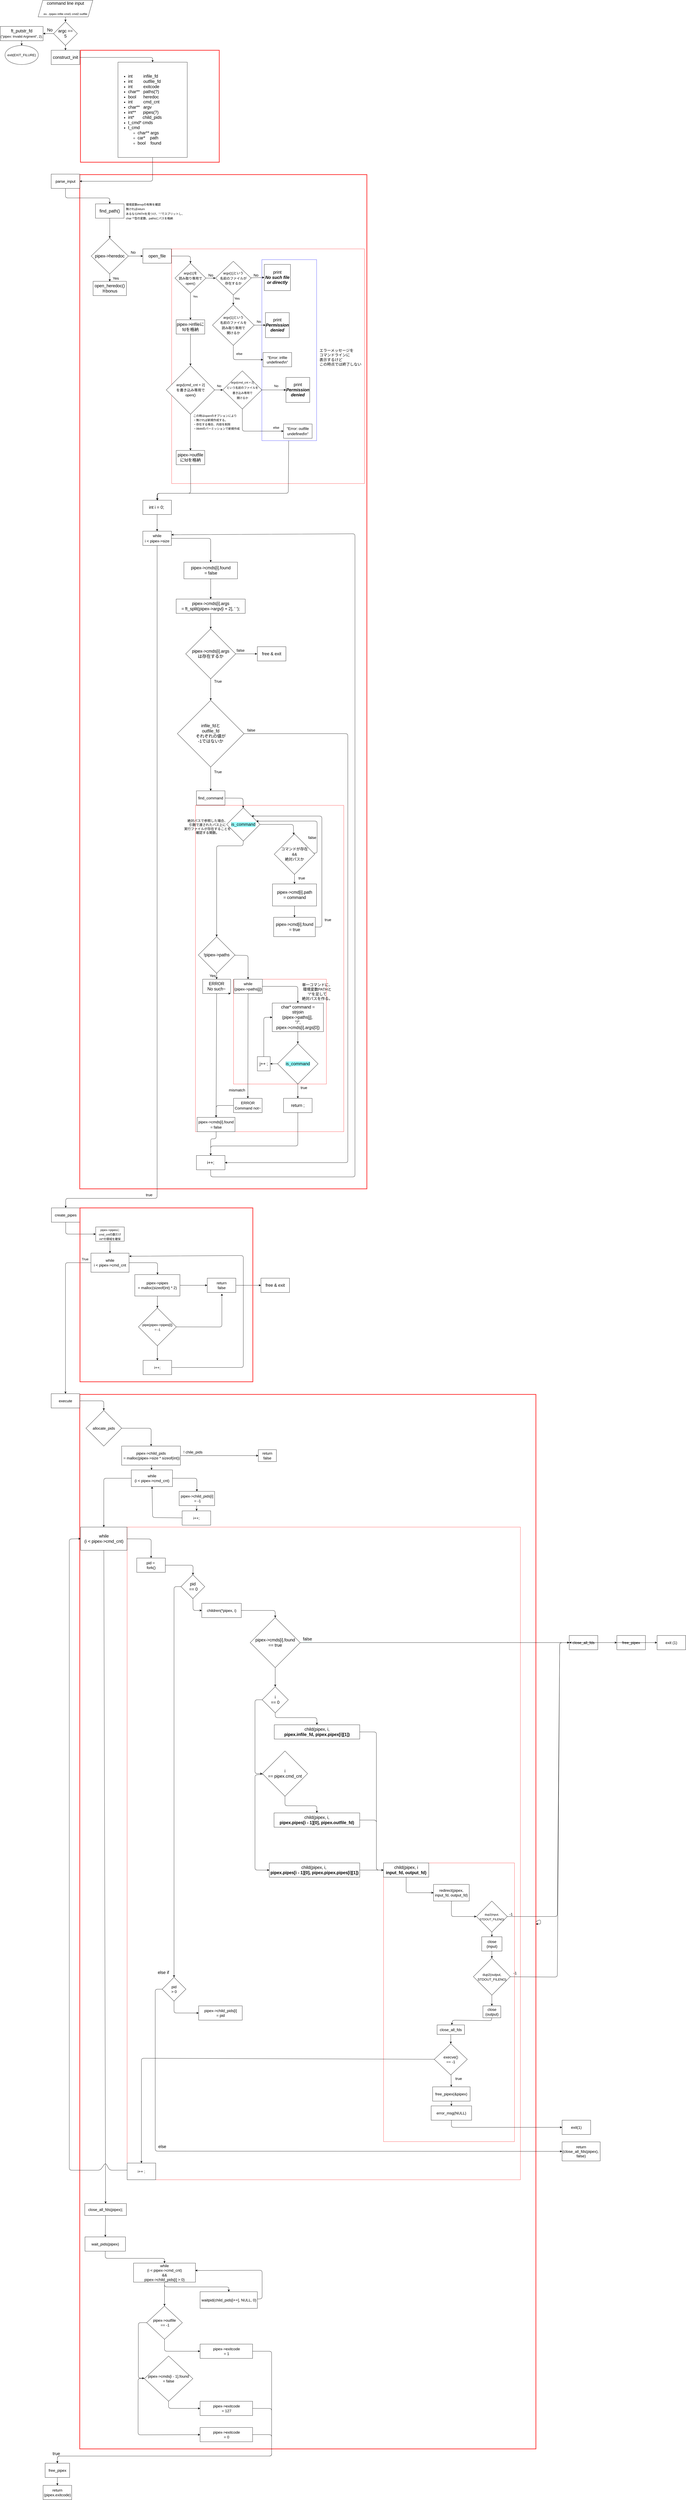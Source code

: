 <mxfile>
    <diagram id="CUUkitDm0SelZwHQDHdj" name="ページ1">
        <mxGraphModel dx="1155" dy="3106" grid="1" gridSize="10" guides="1" tooltips="1" connect="1" arrows="1" fold="1" page="1" pageScale="1" pageWidth="827" pageHeight="1169" math="0" shadow="0">
            <root>
                <mxCell id="0"/>
                <mxCell id="1" parent="0"/>
                <mxCell id="202" value="" style="rounded=0;whiteSpace=wrap;html=1;shadow=0;glass=0;labelBackgroundColor=#FFFFFF;strokeWidth=3;fontFamily=Helvetica;fontSize=16;fontColor=#000000;fillColor=none;labelBorderColor=#FF3333;strokeColor=#FF3333;" vertex="1" parent="1">
                    <mxGeometry x="474" y="3543" width="1916" height="4427" as="geometry"/>
                </mxCell>
                <mxCell id="260" value="" style="rounded=0;whiteSpace=wrap;html=1;shadow=0;glass=0;labelBackgroundColor=#FFFFFF;strokeWidth=1;fontFamily=Helvetica;fontSize=16;fontColor=#FF3333;fillColor=none;strokeColor=#FF3333;" vertex="1" parent="1">
                    <mxGeometry x="673" y="4100" width="1652" height="2740" as="geometry"/>
                </mxCell>
                <mxCell id="298" value="" style="rounded=0;whiteSpace=wrap;html=1;shadow=0;glass=0;labelBackgroundColor=#FFFFFF;strokeWidth=1;fontFamily=Helvetica;fontSize=16;fontColor=#FF3333;fillColor=none;strokeColor=#FF3333;" vertex="1" parent="1">
                    <mxGeometry x="1750" y="5510" width="550" height="1170" as="geometry"/>
                </mxCell>
                <mxCell id="191" value="" style="rounded=0;whiteSpace=wrap;html=1;shadow=0;glass=0;labelBackgroundColor=#FFFFFF;strokeWidth=1;fontFamily=Helvetica;fontSize=16;fontColor=#FF3333;fillColor=none;strokeColor=#FF3333;" vertex="1" parent="1">
                    <mxGeometry x="1120" y="1800" width="390" height="440" as="geometry"/>
                </mxCell>
                <mxCell id="123" value="" style="rounded=0;whiteSpace=wrap;html=1;shadow=0;glass=0;labelBackgroundColor=#FFFFFF;strokeWidth=3;fontFamily=Helvetica;fontSize=16;fontColor=#000000;fillColor=none;labelBorderColor=#FF3333;strokeColor=#FF3333;" vertex="1" parent="1">
                    <mxGeometry x="474" y="-1578" width="1206" height="4258" as="geometry"/>
                </mxCell>
                <mxCell id="177" value="" style="rounded=0;whiteSpace=wrap;html=1;shadow=0;glass=0;labelBackgroundColor=#FFFFFF;strokeWidth=1;fontFamily=Helvetica;fontSize=16;fontColor=#FF3333;fillColor=none;strokeColor=#FF3333;" vertex="1" parent="1">
                    <mxGeometry x="960" y="1070" width="623.01" height="1370" as="geometry"/>
                </mxCell>
                <mxCell id="116" style="edgeStyle=none;html=1;fontSize=16;entryX=1;entryY=0.25;entryDx=0;entryDy=0;" edge="1" parent="1" source="109" target="92">
                    <mxGeometry relative="1" as="geometry">
                        <mxPoint x="1379" y="-61" as="targetPoint"/>
                        <Array as="points">
                            <mxPoint x="1024" y="2630"/>
                            <mxPoint x="1630" y="2630"/>
                            <mxPoint x="1630" y="830"/>
                            <mxPoint x="1630" y="-70"/>
                        </Array>
                    </mxGeometry>
                </mxCell>
                <mxCell id="89" value="" style="rounded=0;whiteSpace=wrap;html=1;shadow=0;glass=0;labelBackgroundColor=#FFFFFF;strokeWidth=1;fontFamily=Helvetica;fontSize=16;fontColor=#000000;fillColor=none;strokeColor=#FF3333;" vertex="1" parent="1">
                    <mxGeometry x="860" y="-1266" width="810" height="985" as="geometry"/>
                </mxCell>
                <mxCell id="126" style="edgeStyle=none;html=1;fontSize=16;fontColor=#FF3333;entryX=0.5;entryY=0;entryDx=0;entryDy=0;" edge="1" parent="1" source="70" target="90">
                    <mxGeometry relative="1" as="geometry">
                        <Array as="points">
                            <mxPoint x="1350" y="-240"/>
                            <mxPoint x="1290" y="-240"/>
                            <mxPoint x="799" y="-240"/>
                        </Array>
                    </mxGeometry>
                </mxCell>
                <mxCell id="70" value="" style="rounded=0;whiteSpace=wrap;html=1;shadow=0;glass=0;labelBackgroundColor=#FFFFFF;strokeWidth=1;fontFamily=Helvetica;fontSize=16;fontColor=#000000;fillColor=none;strokeColor=#3333FF;" parent="1" vertex="1">
                    <mxGeometry x="1239" y="-1221" width="230" height="760" as="geometry"/>
                </mxCell>
                <mxCell id="25" value="" style="rounded=0;whiteSpace=wrap;html=1;fontSize=16;fillColor=none;strokeWidth=3;shadow=0;glass=0;labelBorderColor=none;labelBackgroundColor=none;fontColor=#FF3333;strokeColor=#FF3333;" parent="1" vertex="1">
                    <mxGeometry x="477" y="-2100" width="583" height="470" as="geometry"/>
                </mxCell>
                <mxCell id="5" value="" style="edgeStyle=none;html=1;fontSize=18;" parent="1" source="3" target="4" edge="1">
                    <mxGeometry relative="1" as="geometry"/>
                </mxCell>
                <mxCell id="3" value="&lt;font style=&quot;border-color: var(--border-color);&quot;&gt;command line input&lt;br style=&quot;border-color: var(--border-color);&quot;&gt;&lt;/font&gt;&lt;br style=&quot;border-color: var(--border-color); font-size: 12px;&quot;&gt;&lt;span style=&quot;font-size: 12px;&quot;&gt;ex. ./pipex infile cmd1 cmd2 outfile&lt;/span&gt;" style="shape=parallelogram;perimeter=parallelogramPerimeter;whiteSpace=wrap;html=1;fixedSize=1;fontSize=18;" parent="1" vertex="1">
                    <mxGeometry x="299" y="-2310" width="230" height="70" as="geometry"/>
                </mxCell>
                <mxCell id="7" value="" style="edgeStyle=none;html=1;fontSize=18;" parent="1" source="4" target="6" edge="1">
                    <mxGeometry relative="1" as="geometry"/>
                </mxCell>
                <mxCell id="13" value="" style="edgeStyle=none;html=1;fontSize=14;" parent="1" source="4" target="12" edge="1">
                    <mxGeometry relative="1" as="geometry"/>
                </mxCell>
                <mxCell id="4" value="argc ==&lt;br&gt;5" style="rhombus;whiteSpace=wrap;html=1;fontSize=18;" parent="1" vertex="1">
                    <mxGeometry x="364" y="-2220" width="100" height="100" as="geometry"/>
                </mxCell>
                <mxCell id="10" value="" style="edgeStyle=none;html=1;fontSize=14;" parent="1" source="6" target="9" edge="1">
                    <mxGeometry relative="1" as="geometry"/>
                </mxCell>
                <mxCell id="6" value="ft_putstr_fd&lt;br&gt;&lt;font style=&quot;font-size: 14px;&quot;&gt;(&quot;pipex: Invalid Argment&quot;, 2);&lt;/font&gt;" style="whiteSpace=wrap;html=1;fontSize=18;" parent="1" vertex="1">
                    <mxGeometry x="140" y="-2200" width="180" height="60" as="geometry"/>
                </mxCell>
                <mxCell id="8" value="No" style="text;html=1;align=center;verticalAlign=middle;resizable=0;points=[];autosize=1;strokeColor=none;fillColor=none;fontSize=18;" parent="1" vertex="1">
                    <mxGeometry x="323" y="-2205" width="50" height="40" as="geometry"/>
                </mxCell>
                <mxCell id="9" value="exit(EXIT_FILURE)" style="ellipse;whiteSpace=wrap;html=1;fontSize=14;" parent="1" vertex="1">
                    <mxGeometry x="160" y="-2120" width="140" height="80" as="geometry"/>
                </mxCell>
                <mxCell id="21" style="edgeStyle=none;html=1;exitX=1;exitY=0.5;exitDx=0;exitDy=0;fontSize=12;entryX=0.5;entryY=0;entryDx=0;entryDy=0;" parent="1" source="12" target="16" edge="1">
                    <mxGeometry relative="1" as="geometry">
                        <mxPoint x="610" y="-2060" as="targetPoint"/>
                        <Array as="points">
                            <mxPoint x="780" y="-2070"/>
                        </Array>
                    </mxGeometry>
                </mxCell>
                <mxCell id="12" value="construct_init" style="whiteSpace=wrap;html=1;fontSize=18;" parent="1" vertex="1">
                    <mxGeometry x="354" y="-2100" width="120" height="60" as="geometry"/>
                </mxCell>
                <mxCell id="24" value="" style="edgeStyle=none;html=1;fontSize=18;" parent="1" source="16" target="23" edge="1">
                    <mxGeometry relative="1" as="geometry">
                        <Array as="points">
                            <mxPoint x="780" y="-1550"/>
                        </Array>
                    </mxGeometry>
                </mxCell>
                <mxCell id="16" value="&lt;div style=&quot;&quot;&gt;&lt;ul&gt;&lt;li&gt;&lt;span style=&quot;background-color: initial;&quot;&gt;int&amp;nbsp; &amp;nbsp; &amp;nbsp; &amp;nbsp; &amp;nbsp;infile_fd&lt;/span&gt;&lt;br&gt;&lt;/li&gt;&lt;li&gt;int&amp;nbsp; &amp;nbsp; &amp;nbsp; &amp;nbsp; &amp;nbsp;outfile_fd&lt;/li&gt;&lt;li style=&quot;&quot;&gt;int&amp;nbsp; &amp;nbsp; &amp;nbsp; &amp;nbsp; &amp;nbsp;exitcode&lt;/li&gt;&lt;li style=&quot;&quot;&gt;char**&amp;nbsp; &amp;nbsp;paths(?)&lt;/li&gt;&lt;li style=&quot;&quot;&gt;bool&amp;nbsp; &amp;nbsp; &amp;nbsp; heredoc&lt;/li&gt;&lt;li style=&quot;&quot;&gt;int&amp;nbsp; &amp;nbsp; &amp;nbsp; &amp;nbsp; &amp;nbsp;cmd_cnt&amp;nbsp;&lt;/li&gt;&lt;li style=&quot;&quot;&gt;char**&amp;nbsp; &amp;nbsp;argv&lt;/li&gt;&lt;li style=&quot;&quot;&gt;int**&amp;nbsp; &amp;nbsp; &amp;nbsp; pipes(?)&lt;/li&gt;&lt;li style=&quot;&quot;&gt;int*&amp;nbsp; &amp;nbsp; &amp;nbsp; &amp;nbsp;child_pids&lt;/li&gt;&lt;li style=&quot;&quot;&gt;t_cmd* cmds&lt;/li&gt;&lt;li style=&quot;&quot;&gt;t_cmd&lt;/li&gt;&lt;ul&gt;&lt;li style=&quot;&quot;&gt;char** args&lt;/li&gt;&lt;li style=&quot;&quot;&gt;car*&amp;nbsp; &amp;nbsp; path&lt;/li&gt;&lt;li style=&quot;&quot;&gt;bool&amp;nbsp; &amp;nbsp; found&lt;/li&gt;&lt;/ul&gt;&lt;/ul&gt;&lt;/div&gt;" style="whiteSpace=wrap;html=1;fontSize=18;align=left;" parent="1" vertex="1">
                    <mxGeometry x="634.5" y="-2050" width="291" height="400" as="geometry"/>
                </mxCell>
                <mxCell id="31" value="" style="edgeStyle=none;html=1;fontSize=16;" parent="1" source="23" target="30" edge="1">
                    <mxGeometry relative="1" as="geometry">
                        <Array as="points">
                            <mxPoint x="414" y="-1480"/>
                            <mxPoint x="600" y="-1480"/>
                        </Array>
                    </mxGeometry>
                </mxCell>
                <mxCell id="23" value="&lt;div style=&quot;&quot;&gt;&lt;span style=&quot;background-color: initial; font-size: 16px;&quot;&gt;parse_input&lt;/span&gt;&lt;/div&gt;" style="whiteSpace=wrap;html=1;fontSize=18;align=center;" parent="1" vertex="1">
                    <mxGeometry x="354" y="-1580" width="120" height="60" as="geometry"/>
                </mxCell>
                <mxCell id="35" value="" style="edgeStyle=none;html=1;fontSize=16;" parent="1" source="30" target="34" edge="1">
                    <mxGeometry relative="1" as="geometry"/>
                </mxCell>
                <mxCell id="30" value="find_path()" style="whiteSpace=wrap;html=1;fontSize=18;" parent="1" vertex="1">
                    <mxGeometry x="540" y="-1455" width="120" height="60" as="geometry"/>
                </mxCell>
                <mxCell id="37" value="" style="edgeStyle=none;html=1;fontSize=16;" parent="1" source="34" target="36" edge="1">
                    <mxGeometry relative="1" as="geometry"/>
                </mxCell>
                <mxCell id="39" value="" style="edgeStyle=none;html=1;fontSize=16;" parent="1" source="34" target="38" edge="1">
                    <mxGeometry relative="1" as="geometry"/>
                </mxCell>
                <mxCell id="34" value="pipex-&amp;gt;heredoc" style="rhombus;whiteSpace=wrap;html=1;fontSize=18;" parent="1" vertex="1">
                    <mxGeometry x="522" y="-1311" width="156" height="150" as="geometry"/>
                </mxCell>
                <mxCell id="36" value="open_heredoc()&lt;br&gt;※bonus" style="whiteSpace=wrap;html=1;fontSize=18;" parent="1" vertex="1">
                    <mxGeometry x="530" y="-1130" width="140" height="60" as="geometry"/>
                </mxCell>
                <mxCell id="48" value="" style="edgeStyle=none;html=1;fontSize=16;" parent="1" source="38" target="47" edge="1">
                    <mxGeometry relative="1" as="geometry">
                        <Array as="points">
                            <mxPoint x="939" y="-1236"/>
                        </Array>
                    </mxGeometry>
                </mxCell>
                <mxCell id="38" value="open_file" style="whiteSpace=wrap;html=1;fontSize=18;" parent="1" vertex="1">
                    <mxGeometry x="739" y="-1266" width="120" height="60" as="geometry"/>
                </mxCell>
                <mxCell id="40" value="No" style="text;html=1;align=center;verticalAlign=middle;resizable=0;points=[];autosize=1;strokeColor=none;fillColor=none;fontSize=16;rotation=0;" parent="1" vertex="1">
                    <mxGeometry x="678" y="-1267" width="40" height="30" as="geometry"/>
                </mxCell>
                <mxCell id="41" value="Yes" style="text;html=1;align=center;verticalAlign=middle;resizable=0;points=[];autosize=1;strokeColor=none;fillColor=none;fontSize=16;" parent="1" vertex="1">
                    <mxGeometry x="600" y="-1158.5" width="50" height="30" as="geometry"/>
                </mxCell>
                <mxCell id="43" value="&lt;font style=&quot;font-size: 12px;&quot;&gt;環境変数envpの有無を確認&lt;br&gt;無ければreturn&lt;br&gt;あるならPATHを見つけ、&quot;:&quot;でスプリットし、&lt;br&gt;char **型の変数、pathsにパスを格納&lt;/font&gt;" style="text;html=1;align=left;verticalAlign=middle;resizable=0;points=[];autosize=1;strokeColor=none;fillColor=none;fontSize=16;" parent="1" vertex="1">
                    <mxGeometry x="666" y="-1470" width="270" height="90" as="geometry"/>
                </mxCell>
                <mxCell id="50" value="" style="edgeStyle=none;html=1;fontSize=16;" parent="1" source="47" target="49" edge="1">
                    <mxGeometry relative="1" as="geometry"/>
                </mxCell>
                <mxCell id="73" value="" style="edgeStyle=none;html=1;" edge="1" parent="1" source="47" target="72">
                    <mxGeometry relative="1" as="geometry"/>
                </mxCell>
                <mxCell id="47" value="&lt;font style=&quot;font-size: 14px;&quot;&gt;argv[1]を&lt;br&gt;読み取り専用で&lt;br&gt;open()&lt;/font&gt;" style="rhombus;whiteSpace=wrap;html=1;fontSize=18;" parent="1" vertex="1">
                    <mxGeometry x="874" y="-1206" width="130" height="125" as="geometry"/>
                </mxCell>
                <mxCell id="53" value="" style="edgeStyle=none;html=1;fontSize=14;entryX=0;entryY=0.5;entryDx=0;entryDy=0;" parent="1" source="49" target="60" edge="1">
                    <mxGeometry relative="1" as="geometry">
                        <mxPoint x="1239" y="-1143" as="targetPoint"/>
                    </mxGeometry>
                </mxCell>
                <mxCell id="57" value="" style="edgeStyle=none;html=1;fontSize=14;" parent="1" source="49" target="56" edge="1">
                    <mxGeometry relative="1" as="geometry"/>
                </mxCell>
                <mxCell id="49" value="&lt;font style=&quot;font-size: 14px;&quot;&gt;argv[1]という&lt;br&gt;名前のファイルが&lt;br&gt;存在するか&lt;/font&gt;" style="rhombus;whiteSpace=wrap;html=1;fontSize=18;" parent="1" vertex="1">
                    <mxGeometry x="1044" y="-1214.12" width="150" height="141.25" as="geometry"/>
                </mxCell>
                <mxCell id="51" value="No" style="text;html=1;align=center;verticalAlign=middle;resizable=0;points=[];autosize=1;strokeColor=none;fillColor=none;fontSize=16;" parent="1" vertex="1">
                    <mxGeometry x="1004" y="-1171" width="40" height="30" as="geometry"/>
                </mxCell>
                <mxCell id="65" value="" style="edgeStyle=none;html=1;fontSize=14;fontColor=none;" parent="1" source="56" target="64" edge="1">
                    <mxGeometry relative="1" as="geometry"/>
                </mxCell>
                <mxCell id="68" value="" style="edgeStyle=none;html=1;fontSize=14;fontColor=none;" parent="1" source="56" target="67" edge="1">
                    <mxGeometry relative="1" as="geometry">
                        <Array as="points">
                            <mxPoint x="1119" y="-801"/>
                        </Array>
                    </mxGeometry>
                </mxCell>
                <mxCell id="56" value="&lt;font style=&quot;font-size: 14px;&quot;&gt;argv[1]という&lt;br&gt;名前のファイルを&lt;br&gt;読み取り専用で&lt;br&gt;開けるか&lt;/font&gt;" style="rhombus;whiteSpace=wrap;html=1;fontSize=18;" parent="1" vertex="1">
                    <mxGeometry x="1031.5" y="-1031" width="175" height="170" as="geometry"/>
                </mxCell>
                <mxCell id="58" value="Yes" style="text;html=1;align=center;verticalAlign=middle;resizable=0;points=[];autosize=1;strokeColor=none;fillColor=none;fontSize=14;" parent="1" vertex="1">
                    <mxGeometry x="1109" y="-1072.87" width="50" height="30" as="geometry"/>
                </mxCell>
                <mxCell id="59" value="No" style="text;html=1;align=center;verticalAlign=middle;resizable=0;points=[];autosize=1;strokeColor=none;fillColor=none;fontSize=16;" parent="1" vertex="1">
                    <mxGeometry x="1194" y="-1171" width="40" height="30" as="geometry"/>
                </mxCell>
                <mxCell id="60" value="&lt;font style=&quot;font-size: 18px;&quot;&gt;print&lt;br&gt;&lt;i&gt;&lt;b&gt;No such file&lt;br style=&quot;border-color: var(--border-color);&quot;&gt;or directly&lt;/b&gt;&lt;/i&gt;&lt;/font&gt;" style="whiteSpace=wrap;html=1;aspect=fixed;rounded=0;shadow=0;glass=0;labelBackgroundColor=none;strokeWidth=1;fontSize=14;fontColor=none;fillColor=none;" parent="1" vertex="1">
                    <mxGeometry x="1249" y="-1201" width="110" height="110" as="geometry"/>
                </mxCell>
                <mxCell id="64" value="print&lt;br&gt;&lt;i&gt;&lt;b&gt;Permission&lt;br&gt;denied&lt;/b&gt;&lt;/i&gt;" style="whiteSpace=wrap;html=1;fontSize=18;" parent="1" vertex="1">
                    <mxGeometry x="1254" y="-998.5" width="100" height="105" as="geometry"/>
                </mxCell>
                <mxCell id="66" value="No" style="text;html=1;align=center;verticalAlign=middle;resizable=0;points=[];autosize=1;strokeColor=none;fillColor=none;fontSize=14;fontColor=none;" parent="1" vertex="1">
                    <mxGeometry x="1206" y="-976" width="40" height="30" as="geometry"/>
                </mxCell>
                <mxCell id="67" value="&lt;div style=&quot;line-height: 18px;&quot;&gt;&lt;span style=&quot;background-color: rgb(255, 255, 255);&quot;&gt;&lt;font style=&quot;font-size: 16px;&quot;&gt;&quot;Error: infile undefined\n&quot;&lt;/font&gt;&lt;/span&gt;&lt;/div&gt;" style="whiteSpace=wrap;html=1;fontSize=18;" parent="1" vertex="1">
                    <mxGeometry x="1244" y="-831" width="120" height="60" as="geometry"/>
                </mxCell>
                <mxCell id="69" value="else" style="text;html=1;align=center;verticalAlign=middle;resizable=0;points=[];autosize=1;strokeColor=none;fillColor=none;fontSize=14;fontColor=#000000;" parent="1" vertex="1">
                    <mxGeometry x="1119" y="-841" width="50" height="30" as="geometry"/>
                </mxCell>
                <mxCell id="71" value="エラーメッセージを&lt;br&gt;コマンドラインに&lt;br&gt;表示するけど&lt;br&gt;この時点では終了しない" style="text;html=1;align=left;verticalAlign=middle;resizable=0;points=[];autosize=1;strokeColor=none;fillColor=none;fontSize=16;fontFamily=Helvetica;fontColor=#000000;" parent="1" vertex="1">
                    <mxGeometry x="1479" y="-856" width="200" height="90" as="geometry"/>
                </mxCell>
                <mxCell id="76" value="" style="edgeStyle=none;html=1;" edge="1" parent="1" source="72" target="75">
                    <mxGeometry relative="1" as="geometry"/>
                </mxCell>
                <mxCell id="72" value="pipex-&amp;gt;infileに&lt;br&gt;fdを格納" style="whiteSpace=wrap;html=1;fontSize=18;" vertex="1" parent="1">
                    <mxGeometry x="879" y="-968.5" width="120" height="60" as="geometry"/>
                </mxCell>
                <mxCell id="74" value="Yes" style="text;html=1;align=center;verticalAlign=middle;resizable=0;points=[];autosize=1;strokeColor=none;fillColor=none;" vertex="1" parent="1">
                    <mxGeometry x="939" y="-1081" width="40" height="30" as="geometry"/>
                </mxCell>
                <mxCell id="78" value="" style="edgeStyle=none;html=1;fontSize=15;" edge="1" parent="1" source="75" target="77">
                    <mxGeometry relative="1" as="geometry"/>
                </mxCell>
                <mxCell id="88" value="" style="edgeStyle=none;html=1;fontSize=12;" edge="1" parent="1" source="75" target="87">
                    <mxGeometry relative="1" as="geometry"/>
                </mxCell>
                <mxCell id="75" value="&lt;font style=&quot;font-size: 15px;&quot;&gt;argv[cmd_cnt + 2]&lt;br&gt;を書き込み専用で&lt;br&gt;open()&lt;/font&gt;" style="rhombus;whiteSpace=wrap;html=1;fontSize=18;" vertex="1" parent="1">
                    <mxGeometry x="837.5" y="-776" width="203" height="204" as="geometry"/>
                </mxCell>
                <mxCell id="82" style="edgeStyle=none;html=1;fontSize=14;" edge="1" parent="1" source="77" target="81">
                    <mxGeometry relative="1" as="geometry">
                        <mxPoint x="1339" y="-674" as="targetPoint"/>
                    </mxGeometry>
                </mxCell>
                <mxCell id="85" value="" style="edgeStyle=none;html=1;fontSize=14;" edge="1" parent="1" source="77" target="84">
                    <mxGeometry relative="1" as="geometry">
                        <Array as="points">
                            <mxPoint x="1157" y="-501"/>
                        </Array>
                    </mxGeometry>
                </mxCell>
                <mxCell id="77" value="&lt;font style=&quot;font-size: 12px;&quot;&gt;argv[cmd_cnt + 2]&lt;br&gt;という名前のファイルを&lt;br&gt;書き込み専用で&lt;br&gt;開けるか&lt;/font&gt;" style="rhombus;whiteSpace=wrap;html=1;fontSize=18;" vertex="1" parent="1">
                    <mxGeometry x="1074.5" y="-754" width="164.5" height="160" as="geometry"/>
                </mxCell>
                <mxCell id="79" value="&lt;font style=&quot;font-size: 12px;&quot;&gt;この時はopenのオプションにより&lt;br&gt;・無ければ新規作成する。&lt;br&gt;・存在する場合、内容を削除&lt;br&gt;・0644のパーミッションで新規作成&lt;/font&gt;" style="text;html=1;align=left;verticalAlign=middle;resizable=0;points=[];autosize=1;strokeColor=none;fillColor=none;fontSize=15;" vertex="1" parent="1">
                    <mxGeometry x="949" y="-585" width="220" height="90" as="geometry"/>
                </mxCell>
                <mxCell id="80" value="No" style="text;html=1;align=center;verticalAlign=middle;resizable=0;points=[];autosize=1;strokeColor=none;fillColor=none;fontSize=14;" vertex="1" parent="1">
                    <mxGeometry x="1039" y="-706" width="40" height="30" as="geometry"/>
                </mxCell>
                <mxCell id="81" value="print&lt;br&gt;&lt;i&gt;&lt;b&gt;Permission&lt;br&gt;denied&lt;/b&gt;&lt;/i&gt;" style="whiteSpace=wrap;html=1;fontSize=18;" vertex="1" parent="1">
                    <mxGeometry x="1340" y="-726.5" width="100" height="105" as="geometry"/>
                </mxCell>
                <mxCell id="83" value="No" style="text;html=1;align=center;verticalAlign=middle;resizable=0;points=[];autosize=1;strokeColor=none;fillColor=none;fontSize=14;" vertex="1" parent="1">
                    <mxGeometry x="1279" y="-706" width="40" height="30" as="geometry"/>
                </mxCell>
                <mxCell id="84" value="&lt;span style=&quot;font-size: 16px; background-color: rgb(255, 255, 255);&quot;&gt;&quot;Error: outfile undefined\n&quot;&lt;/span&gt;" style="whiteSpace=wrap;html=1;fontSize=18;" vertex="1" parent="1">
                    <mxGeometry x="1330" y="-531" width="120" height="60" as="geometry"/>
                </mxCell>
                <mxCell id="86" value="else" style="text;html=1;align=center;verticalAlign=middle;resizable=0;points=[];autosize=1;strokeColor=none;fillColor=none;fontSize=14;" vertex="1" parent="1">
                    <mxGeometry x="1274" y="-531" width="50" height="30" as="geometry"/>
                </mxCell>
                <mxCell id="127" style="edgeStyle=none;html=1;fontSize=16;fontColor=#FF3333;" edge="1" parent="1" source="87">
                    <mxGeometry relative="1" as="geometry">
                        <mxPoint x="800" y="-210" as="targetPoint"/>
                        <Array as="points">
                            <mxPoint x="940" y="-240"/>
                            <mxPoint x="800" y="-240"/>
                        </Array>
                    </mxGeometry>
                </mxCell>
                <mxCell id="87" value="pipex-&amp;gt;outfile&lt;br&gt;にfdを格納" style="whiteSpace=wrap;html=1;fontSize=18;" vertex="1" parent="1">
                    <mxGeometry x="879" y="-420" width="120" height="60" as="geometry"/>
                </mxCell>
                <mxCell id="93" value="" style="edgeStyle=none;html=1;fontSize=12;" edge="1" parent="1" source="90" target="92">
                    <mxGeometry relative="1" as="geometry"/>
                </mxCell>
                <mxCell id="90" value="int i = 0;&amp;nbsp;" style="whiteSpace=wrap;html=1;fontSize=18;" vertex="1" parent="1">
                    <mxGeometry x="739" y="-211" width="120" height="60" as="geometry"/>
                </mxCell>
                <mxCell id="95" value="" style="edgeStyle=none;html=1;fontSize=16;entryX=0.5;entryY=0;entryDx=0;entryDy=0;" edge="1" parent="1" source="92" target="94">
                    <mxGeometry relative="1" as="geometry">
                        <mxPoint x="799" y="49" as="targetPoint"/>
                        <Array as="points">
                            <mxPoint x="1024" y="-51"/>
                        </Array>
                    </mxGeometry>
                </mxCell>
                <mxCell id="122" style="edgeStyle=none;html=1;fontSize=16;entryX=0.5;entryY=0;entryDx=0;entryDy=0;" edge="1" parent="1" source="92" target="118">
                    <mxGeometry relative="1" as="geometry">
                        <mxPoint x="799" y="700" as="targetPoint"/>
                        <Array as="points">
                            <mxPoint x="799" y="2720"/>
                            <mxPoint x="415" y="2720"/>
                        </Array>
                    </mxGeometry>
                </mxCell>
                <mxCell id="92" value="&lt;font style=&quot;font-size: 16px;&quot;&gt;while&lt;br&gt;i &amp;lt; pipex-&amp;gt;size&lt;/font&gt;" style="whiteSpace=wrap;html=1;fontSize=18;" vertex="1" parent="1">
                    <mxGeometry x="739" y="-81" width="120" height="60" as="geometry"/>
                </mxCell>
                <mxCell id="97" value="" style="edgeStyle=none;html=1;fontSize=16;" edge="1" parent="1" source="94" target="96">
                    <mxGeometry relative="1" as="geometry"/>
                </mxCell>
                <mxCell id="94" value="pipex-&amp;gt;cmds[i].found&lt;br&gt;= false" style="whiteSpace=wrap;html=1;fontSize=18;" vertex="1" parent="1">
                    <mxGeometry x="911.5" y="49" width="225" height="70" as="geometry"/>
                </mxCell>
                <mxCell id="99" value="" style="edgeStyle=none;html=1;fontSize=16;" edge="1" parent="1" source="96" target="98">
                    <mxGeometry relative="1" as="geometry"/>
                </mxCell>
                <mxCell id="96" value="pipex-&amp;gt;cmds[i].args&lt;br&gt;= ft_split(pipex-&amp;gt;argv[i + 2], ' ');" style="whiteSpace=wrap;html=1;fontSize=18;" vertex="1" parent="1">
                    <mxGeometry x="879" y="204" width="290" height="60" as="geometry"/>
                </mxCell>
                <mxCell id="103" value="" style="edgeStyle=none;html=1;fontSize=16;" edge="1" parent="1" source="98">
                    <mxGeometry relative="1" as="geometry">
                        <mxPoint x="1219" y="434" as="targetPoint"/>
                    </mxGeometry>
                </mxCell>
                <mxCell id="106" value="" style="edgeStyle=none;html=1;fontSize=16;" edge="1" parent="1" source="98" target="105">
                    <mxGeometry relative="1" as="geometry"/>
                </mxCell>
                <mxCell id="98" value="pipex-&amp;gt;cmds[i].args&lt;br&gt;は存在するか" style="rhombus;whiteSpace=wrap;html=1;fontSize=18;aspect=fixed;" vertex="1" parent="1">
                    <mxGeometry x="919" y="329" width="210" height="210" as="geometry"/>
                </mxCell>
                <mxCell id="102" value="free &amp;amp; exit" style="whiteSpace=wrap;html=1;fontSize=18;" vertex="1" parent="1">
                    <mxGeometry x="1220" y="404" width="120" height="60" as="geometry"/>
                </mxCell>
                <mxCell id="104" value="false" style="text;html=1;align=center;verticalAlign=middle;resizable=0;points=[];autosize=1;strokeColor=none;fillColor=none;fontSize=16;" vertex="1" parent="1">
                    <mxGeometry x="1119" y="404" width="60" height="30" as="geometry"/>
                </mxCell>
                <mxCell id="108" value="" style="edgeStyle=none;html=1;fontSize=16;" edge="1" parent="1" source="105" target="107">
                    <mxGeometry relative="1" as="geometry"/>
                </mxCell>
                <mxCell id="111" style="edgeStyle=none;html=1;fontSize=16;entryX=1;entryY=0.5;entryDx=0;entryDy=0;" edge="1" parent="1" source="105" target="109">
                    <mxGeometry relative="1" as="geometry">
                        <mxPoint x="1254" y="1279" as="targetPoint"/>
                        <Array as="points">
                            <mxPoint x="1600" y="769"/>
                            <mxPoint x="1600" y="2570"/>
                        </Array>
                    </mxGeometry>
                </mxCell>
                <mxCell id="105" value="infile_fdと&lt;br&gt;outfile_fd&lt;br&gt;それぞれの値が&lt;br&gt;-1ではないか" style="rhombus;whiteSpace=wrap;html=1;fontSize=18;aspect=fixed;" vertex="1" parent="1">
                    <mxGeometry x="884" y="629" width="280" height="280" as="geometry"/>
                </mxCell>
                <mxCell id="152" value="" style="edgeStyle=none;html=1;fontSize=14;fontColor=#000000;" edge="1" parent="1" source="107" target="151">
                    <mxGeometry relative="1" as="geometry">
                        <Array as="points">
                            <mxPoint x="1160" y="1040"/>
                        </Array>
                    </mxGeometry>
                </mxCell>
                <mxCell id="107" value="&lt;font style=&quot;font-size: 16px;&quot;&gt;find_command&lt;/font&gt;" style="whiteSpace=wrap;html=1;fontSize=18;" vertex="1" parent="1">
                    <mxGeometry x="964" y="1009" width="120" height="60" as="geometry"/>
                </mxCell>
                <mxCell id="109" value="i++;" style="whiteSpace=wrap;html=1;fontSize=18;" vertex="1" parent="1">
                    <mxGeometry x="964" y="2540" width="120" height="60" as="geometry"/>
                </mxCell>
                <mxCell id="112" value="false" style="text;html=1;align=center;verticalAlign=middle;resizable=0;points=[];autosize=1;strokeColor=none;fillColor=none;fontSize=16;" vertex="1" parent="1">
                    <mxGeometry x="1164" y="739" width="60" height="30" as="geometry"/>
                </mxCell>
                <mxCell id="113" value="True" style="text;html=1;align=center;verticalAlign=middle;resizable=0;points=[];autosize=1;strokeColor=none;fillColor=none;fontSize=16;" vertex="1" parent="1">
                    <mxGeometry x="1024" y="534" width="60" height="30" as="geometry"/>
                </mxCell>
                <mxCell id="114" value="True" style="text;html=1;align=center;verticalAlign=middle;resizable=0;points=[];autosize=1;strokeColor=none;fillColor=none;fontSize=16;" vertex="1" parent="1">
                    <mxGeometry x="1024" y="914" width="60" height="30" as="geometry"/>
                </mxCell>
                <mxCell id="129" value="" style="edgeStyle=none;html=1;fontSize=16;fontColor=#FF3333;" edge="1" parent="1" source="118" target="128">
                    <mxGeometry relative="1" as="geometry">
                        <Array as="points">
                            <mxPoint x="415" y="2870"/>
                        </Array>
                    </mxGeometry>
                </mxCell>
                <mxCell id="118" value="create_pipes" style="rounded=0;whiteSpace=wrap;html=1;fontSize=16;" vertex="1" parent="1">
                    <mxGeometry x="355" y="2760" width="120" height="60" as="geometry"/>
                </mxCell>
                <mxCell id="131" value="" style="edgeStyle=none;html=1;fontSize=12;fontColor=#FF3333;" edge="1" parent="1" source="128" target="130">
                    <mxGeometry relative="1" as="geometry"/>
                </mxCell>
                <mxCell id="128" value="&lt;font style=&quot;font-size: 12px;&quot;&gt;pipex-&amp;gt;pipesに&lt;br&gt;cmd_cntの数だけ&lt;br&gt;int*の領域を確保&lt;/font&gt;" style="whiteSpace=wrap;html=1;fontSize=16;rounded=0;" vertex="1" parent="1">
                    <mxGeometry x="541" y="2840" width="120" height="60" as="geometry"/>
                </mxCell>
                <mxCell id="133" value="" style="edgeStyle=none;html=1;fontSize=12;fontColor=#FF3333;" edge="1" parent="1" source="130" target="132">
                    <mxGeometry relative="1" as="geometry">
                        <Array as="points">
                            <mxPoint x="801" y="2990"/>
                        </Array>
                    </mxGeometry>
                </mxCell>
                <mxCell id="146" value="" style="edgeStyle=none;html=1;fontSize=14;fontColor=#FF3333;" edge="1" parent="1" source="130" target="145">
                    <mxGeometry relative="1" as="geometry">
                        <Array as="points">
                            <mxPoint x="414" y="2990"/>
                        </Array>
                    </mxGeometry>
                </mxCell>
                <mxCell id="130" value="&lt;font style=&quot;font-size: 16px;&quot;&gt;while&lt;br&gt;i &amp;lt; pipex-&amp;gt;cmd_cnt&lt;/font&gt;" style="whiteSpace=wrap;html=1;fontSize=16;rounded=0;aspect=fixed;" vertex="1" parent="1">
                    <mxGeometry x="521" y="2950" width="160" height="80" as="geometry"/>
                </mxCell>
                <mxCell id="137" value="" style="edgeStyle=none;html=1;fontSize=16;fontColor=#FF3333;" edge="1" parent="1" source="132" target="136">
                    <mxGeometry relative="1" as="geometry"/>
                </mxCell>
                <mxCell id="139" value="" style="edgeStyle=none;html=1;fontSize=14;fontColor=#FF3333;" edge="1" parent="1" source="132" target="138">
                    <mxGeometry relative="1" as="geometry"/>
                </mxCell>
                <mxCell id="132" value="pipex-&amp;gt;pipes&lt;br&gt;= malloc(sizeof(int) * 2)" style="whiteSpace=wrap;html=1;fontSize=16;rounded=0;" vertex="1" parent="1">
                    <mxGeometry x="705.25" y="3040" width="189.5" height="90" as="geometry"/>
                </mxCell>
                <mxCell id="140" style="edgeStyle=none;html=1;fontSize=14;fontColor=#FF3333;" edge="1" parent="1" source="136">
                    <mxGeometry relative="1" as="geometry">
                        <mxPoint x="1071" y="3120" as="targetPoint"/>
                        <Array as="points">
                            <mxPoint x="1071" y="3260"/>
                        </Array>
                    </mxGeometry>
                </mxCell>
                <mxCell id="142" value="" style="edgeStyle=none;html=1;fontSize=14;fontColor=#FF3333;" edge="1" parent="1" source="136" target="141">
                    <mxGeometry relative="1" as="geometry"/>
                </mxCell>
                <mxCell id="136" value="&lt;font style=&quot;font-size: 14px;&quot;&gt;pipe(pipex-&amp;gt;pipes[i])&lt;br&gt;= -1&lt;/font&gt;" style="rhombus;whiteSpace=wrap;html=1;fontSize=16;rounded=0;aspect=fixed;" vertex="1" parent="1">
                    <mxGeometry x="720.5" y="3180" width="159" height="159" as="geometry"/>
                </mxCell>
                <mxCell id="149" style="edgeStyle=none;html=1;entryX=0;entryY=0.5;entryDx=0;entryDy=0;fontSize=14;fontColor=#000000;" edge="1" parent="1" source="138" target="148">
                    <mxGeometry relative="1" as="geometry"/>
                </mxCell>
                <mxCell id="138" value="return&lt;br&gt;false" style="whiteSpace=wrap;html=1;fontSize=16;rounded=0;" vertex="1" parent="1">
                    <mxGeometry x="1009.5" y="3055" width="120" height="60" as="geometry"/>
                </mxCell>
                <mxCell id="143" style="edgeStyle=none;html=1;entryX=1.005;entryY=0.161;entryDx=0;entryDy=0;entryPerimeter=0;fontSize=14;fontColor=#FF3333;" edge="1" parent="1" source="141" target="130">
                    <mxGeometry relative="1" as="geometry">
                        <Array as="points">
                            <mxPoint x="1161" y="3430"/>
                            <mxPoint x="1161" y="2960"/>
                        </Array>
                    </mxGeometry>
                </mxCell>
                <mxCell id="141" value="i++;" style="whiteSpace=wrap;html=1;fontSize=16;rounded=0;" vertex="1" parent="1">
                    <mxGeometry x="740" y="3400" width="120" height="60" as="geometry"/>
                </mxCell>
                <mxCell id="204" value="" style="edgeStyle=none;html=1;fontSize=16;fontColor=#000000;" edge="1" parent="1" source="145" target="203">
                    <mxGeometry relative="1" as="geometry">
                        <Array as="points">
                            <mxPoint x="575" y="3570"/>
                        </Array>
                    </mxGeometry>
                </mxCell>
                <mxCell id="145" value="execute" style="whiteSpace=wrap;html=1;fontSize=16;rounded=0;" vertex="1" parent="1">
                    <mxGeometry x="354" y="3540" width="120" height="60" as="geometry"/>
                </mxCell>
                <mxCell id="147" value="&lt;font color=&quot;#000000&quot;&gt;True&lt;/font&gt;" style="text;html=1;align=center;verticalAlign=middle;resizable=0;points=[];autosize=1;strokeColor=none;fillColor=none;fontSize=14;fontColor=#FF3333;" vertex="1" parent="1">
                    <mxGeometry x="471" y="2960" width="50" height="30" as="geometry"/>
                </mxCell>
                <mxCell id="148" value="free &amp;amp; exit" style="whiteSpace=wrap;html=1;fontSize=18;" vertex="1" parent="1">
                    <mxGeometry x="1235" y="3055" width="120" height="60" as="geometry"/>
                </mxCell>
                <mxCell id="150" value="" style="rounded=0;whiteSpace=wrap;html=1;shadow=0;glass=0;labelBackgroundColor=#FFFFFF;strokeWidth=3;fontFamily=Helvetica;fontSize=16;fontColor=#000000;fillColor=none;labelBorderColor=#FF3333;strokeColor=#FF3333;" vertex="1" parent="1">
                    <mxGeometry x="475" y="2760" width="726" height="730" as="geometry"/>
                </mxCell>
                <mxCell id="155" value="" style="edgeStyle=none;html=1;fontSize=14;fontColor=#000000;" edge="1" parent="1" source="151" target="154">
                    <mxGeometry relative="1" as="geometry">
                        <Array as="points">
                            <mxPoint x="1371" y="1150"/>
                        </Array>
                    </mxGeometry>
                </mxCell>
                <mxCell id="170" style="edgeStyle=none;html=1;entryX=0.5;entryY=0;entryDx=0;entryDy=0;fontSize=16;fontColor=#000000;exitX=0.5;exitY=1;exitDx=0;exitDy=0;" edge="1" parent="1" source="151" target="167">
                    <mxGeometry relative="1" as="geometry">
                        <Array as="points">
                            <mxPoint x="1160" y="1240"/>
                            <mxPoint x="1049" y="1240"/>
                        </Array>
                    </mxGeometry>
                </mxCell>
                <mxCell id="151" value="is_command" style="rhombus;whiteSpace=wrap;html=1;fontSize=18;aspect=fixed;labelBackgroundColor=#99FFFF;" vertex="1" parent="1">
                    <mxGeometry x="1091" y="1080" width="140" height="140" as="geometry"/>
                </mxCell>
                <mxCell id="153" value="絶対パスで参照した場合、&lt;br&gt;引数で渡されたパス上に&lt;br&gt;実行ファイルが存在することを&lt;br&gt;確認する関数。" style="text;html=1;align=center;verticalAlign=middle;resizable=0;points=[];autosize=1;strokeColor=none;fillColor=none;fontSize=14;fontColor=#000000;" vertex="1" parent="1">
                    <mxGeometry x="900" y="1120" width="220" height="80" as="geometry"/>
                </mxCell>
                <mxCell id="158" value="" style="edgeStyle=none;html=1;fontSize=16;fontColor=#000000;" edge="1" parent="1" source="154" target="157">
                    <mxGeometry relative="1" as="geometry"/>
                </mxCell>
                <mxCell id="161" style="edgeStyle=none;html=1;entryX=0.889;entryY=0.403;entryDx=0;entryDy=0;entryPerimeter=0;fontSize=16;fontColor=#000000;" edge="1" parent="1" source="154" target="151">
                    <mxGeometry relative="1" as="geometry">
                        <Array as="points">
                            <mxPoint x="1471" y="1270"/>
                            <mxPoint x="1471" y="1136"/>
                        </Array>
                    </mxGeometry>
                </mxCell>
                <mxCell id="154" value="&lt;font style=&quot;font-size: 16px;&quot;&gt;コマンドが存在&lt;br&gt;&amp;amp;&amp;amp;&lt;br&gt;絶対パスか&lt;/font&gt;" style="rhombus;whiteSpace=wrap;html=1;fontSize=18;aspect=fixed;" vertex="1" parent="1">
                    <mxGeometry x="1291" y="1190" width="170" height="170" as="geometry"/>
                </mxCell>
                <mxCell id="160" value="" style="edgeStyle=none;html=1;fontSize=16;fontColor=#000000;" edge="1" parent="1" source="157" target="159">
                    <mxGeometry relative="1" as="geometry"/>
                </mxCell>
                <mxCell id="157" value="pipex-&amp;gt;cmd[i].path&lt;br&gt;= command" style="whiteSpace=wrap;html=1;fontSize=18;aspect=fixed;" vertex="1" parent="1">
                    <mxGeometry x="1283.5" y="1400" width="185" height="92.5" as="geometry"/>
                </mxCell>
                <mxCell id="163" style="edgeStyle=none;html=1;fontSize=16;fontColor=#000000;entryX=1;entryY=0;entryDx=0;entryDy=0;" edge="1" parent="1" source="159" target="151">
                    <mxGeometry relative="1" as="geometry">
                        <mxPoint x="1751.0" y="1580.625" as="targetPoint"/>
                        <Array as="points">
                            <mxPoint x="1491" y="1581"/>
                            <mxPoint x="1491" y="1115"/>
                        </Array>
                    </mxGeometry>
                </mxCell>
                <mxCell id="159" value="pipex-&amp;gt;cmd[i].found&lt;br&gt;= true" style="whiteSpace=wrap;html=1;fontSize=18;" vertex="1" parent="1">
                    <mxGeometry x="1288.5" y="1540" width="175" height="81.25" as="geometry"/>
                </mxCell>
                <mxCell id="162" value="false" style="text;html=1;align=center;verticalAlign=middle;resizable=0;points=[];autosize=1;strokeColor=none;fillColor=none;fontSize=16;fontColor=#000000;" vertex="1" parent="1">
                    <mxGeometry x="1420" y="1190" width="60" height="30" as="geometry"/>
                </mxCell>
                <mxCell id="164" value="true" style="text;html=1;align=center;verticalAlign=middle;resizable=0;points=[];autosize=1;strokeColor=none;fillColor=none;fontSize=16;fontColor=#000000;" vertex="1" parent="1">
                    <mxGeometry x="1491" y="1535" width="50" height="30" as="geometry"/>
                </mxCell>
                <mxCell id="165" value="true" style="text;html=1;align=center;verticalAlign=middle;resizable=0;points=[];autosize=1;strokeColor=none;fillColor=none;fontSize=16;fontColor=#000000;" vertex="1" parent="1">
                    <mxGeometry x="1381" y="1360" width="50" height="30" as="geometry"/>
                </mxCell>
                <mxCell id="172" value="" style="edgeStyle=none;html=1;fontSize=16;fontColor=#000000;" edge="1" parent="1" source="167" target="171">
                    <mxGeometry relative="1" as="geometry"/>
                </mxCell>
                <mxCell id="176" value="" style="edgeStyle=none;html=1;fontSize=12;fontColor=#000000;" edge="1" parent="1" source="167" target="175">
                    <mxGeometry relative="1" as="geometry">
                        <mxPoint x="1370" y="1850" as="targetPoint"/>
                        <Array as="points">
                            <mxPoint x="1181" y="1700"/>
                        </Array>
                    </mxGeometry>
                </mxCell>
                <mxCell id="167" value="!pipex-&amp;gt;paths" style="rhombus;whiteSpace=wrap;html=1;fontSize=18;aspect=fixed;" vertex="1" parent="1">
                    <mxGeometry x="972" y="1621.25" width="154" height="154" as="geometry"/>
                </mxCell>
                <mxCell id="199" value="" style="edgeStyle=none;html=1;fontSize=16;fontColor=#000000;" edge="1" parent="1" source="171" target="198">
                    <mxGeometry relative="1" as="geometry"/>
                </mxCell>
                <mxCell id="171" value="ERROR&lt;br&gt;No such~" style="whiteSpace=wrap;html=1;fontSize=18;" vertex="1" parent="1">
                    <mxGeometry x="990.37" y="1800" width="117.25" height="60" as="geometry"/>
                </mxCell>
                <mxCell id="173" value="Yes" style="text;html=1;align=center;verticalAlign=middle;resizable=0;points=[];autosize=1;strokeColor=none;fillColor=none;fontSize=16;fontColor=#000000;" vertex="1" parent="1">
                    <mxGeometry x="1007" y="1770" width="50" height="30" as="geometry"/>
                </mxCell>
                <mxCell id="180" value="" style="edgeStyle=none;html=1;fontSize=16;fontColor=#000000;" edge="1" parent="1" source="175" target="179">
                    <mxGeometry relative="1" as="geometry">
                        <Array as="points">
                            <mxPoint x="1390" y="1830"/>
                        </Array>
                    </mxGeometry>
                </mxCell>
                <mxCell id="194" value="" style="edgeStyle=none;html=1;fontSize=16;fontColor=#000000;" edge="1" parent="1" source="175" target="193">
                    <mxGeometry relative="1" as="geometry"/>
                </mxCell>
                <mxCell id="175" value="&lt;font style=&quot;font-size: 16px;&quot;&gt;while&lt;br&gt;(pipex-&amp;gt;paths[j])&lt;/font&gt;" style="whiteSpace=wrap;html=1;fontSize=18;" vertex="1" parent="1">
                    <mxGeometry x="1121" y="1800" width="120" height="60" as="geometry"/>
                </mxCell>
                <mxCell id="178" style="edgeStyle=none;html=1;exitX=0.75;exitY=1;exitDx=0;exitDy=0;entryX=1;entryY=1;entryDx=0;entryDy=0;fontSize=16;fontColor=#000000;" edge="1" parent="1" source="171" target="171">
                    <mxGeometry relative="1" as="geometry"/>
                </mxCell>
                <mxCell id="183" value="" style="edgeStyle=none;html=1;fontSize=16;fontColor=#000000;" edge="1" parent="1" source="179" target="182">
                    <mxGeometry relative="1" as="geometry"/>
                </mxCell>
                <mxCell id="179" value="char* command = &lt;br&gt;strjoin&lt;br&gt;(pipex-&amp;gt;paths[j],&amp;nbsp;&lt;br&gt;&quot;/&quot;, &lt;br&gt;pipex-&amp;gt;cmds[i].args[0])" style="whiteSpace=wrap;html=1;fontSize=18;" vertex="1" parent="1">
                    <mxGeometry x="1282.5" y="1900" width="215" height="120" as="geometry"/>
                </mxCell>
                <mxCell id="181" value="単一コマンドに、&lt;br&gt;環境変数PATHと&lt;br&gt;&quot;/&quot;を足して&lt;br&gt;絶対パスを作る。" style="text;html=1;align=center;verticalAlign=middle;resizable=0;points=[];autosize=1;strokeColor=none;fillColor=none;fontSize=16;fontColor=#000000;" vertex="1" parent="1">
                    <mxGeometry x="1396" y="1807" width="150" height="90" as="geometry"/>
                </mxCell>
                <mxCell id="185" value="" style="edgeStyle=none;html=1;fontSize=16;fontColor=#000000;" edge="1" parent="1" source="182" target="184">
                    <mxGeometry relative="1" as="geometry"/>
                </mxCell>
                <mxCell id="189" value="" style="edgeStyle=none;html=1;fontSize=16;fontColor=#000000;" edge="1" parent="1" source="182" target="188">
                    <mxGeometry relative="1" as="geometry"/>
                </mxCell>
                <mxCell id="182" value="&lt;span style=&quot;background-color: rgb(153, 255, 255);&quot;&gt;is_command&lt;/span&gt;" style="rhombus;whiteSpace=wrap;html=1;fontSize=18;aspect=fixed;" vertex="1" parent="1">
                    <mxGeometry x="1305" y="2070" width="170" height="170" as="geometry"/>
                </mxCell>
                <mxCell id="186" style="edgeStyle=none;html=1;entryX=0.5;entryY=0;entryDx=0;entryDy=0;fontSize=16;fontColor=#000000;" edge="1" parent="1" source="184" target="109">
                    <mxGeometry relative="1" as="geometry">
                        <Array as="points">
                            <mxPoint x="1390" y="2500"/>
                            <mxPoint x="1024" y="2500"/>
                        </Array>
                    </mxGeometry>
                </mxCell>
                <mxCell id="184" value="return ;" style="whiteSpace=wrap;html=1;fontSize=18;" vertex="1" parent="1">
                    <mxGeometry x="1330" y="2300" width="120" height="60" as="geometry"/>
                </mxCell>
                <mxCell id="187" value="true" style="text;html=1;align=center;verticalAlign=middle;resizable=0;points=[];autosize=1;strokeColor=none;fillColor=none;fontSize=16;fontColor=#000000;" vertex="1" parent="1">
                    <mxGeometry x="1390" y="2240" width="50" height="30" as="geometry"/>
                </mxCell>
                <mxCell id="190" style="edgeStyle=none;html=1;fontSize=16;fontColor=#000000;entryX=0;entryY=0.5;entryDx=0;entryDy=0;" edge="1" parent="1" source="188" target="179">
                    <mxGeometry relative="1" as="geometry">
                        <mxPoint x="1190" y="1810" as="targetPoint"/>
                        <Array as="points">
                            <mxPoint x="1247" y="1960"/>
                        </Array>
                    </mxGeometry>
                </mxCell>
                <mxCell id="188" value="j++ ;" style="whiteSpace=wrap;html=1;fontSize=18;" vertex="1" parent="1">
                    <mxGeometry x="1220" y="2125" width="54" height="60" as="geometry"/>
                </mxCell>
                <mxCell id="200" style="edgeStyle=none;html=1;entryX=0.5;entryY=0;entryDx=0;entryDy=0;fontSize=16;fontColor=#000000;" edge="1" parent="1" source="193" target="198">
                    <mxGeometry relative="1" as="geometry">
                        <Array as="points">
                            <mxPoint x="1047" y="2330"/>
                        </Array>
                    </mxGeometry>
                </mxCell>
                <mxCell id="193" value="&lt;font style=&quot;font-size: 16px;&quot;&gt;ERROR&lt;br&gt;Command not~&lt;/font&gt;" style="whiteSpace=wrap;html=1;fontSize=18;" vertex="1" parent="1">
                    <mxGeometry x="1120" y="2300" width="120" height="60" as="geometry"/>
                </mxCell>
                <mxCell id="196" value="mismatch" style="text;html=1;align=center;verticalAlign=middle;resizable=0;points=[];autosize=1;strokeColor=none;fillColor=none;fontSize=16;fontColor=#000000;" vertex="1" parent="1">
                    <mxGeometry x="1089" y="2250" width="90" height="30" as="geometry"/>
                </mxCell>
                <mxCell id="197" value="true" style="text;html=1;align=center;verticalAlign=middle;resizable=0;points=[];autosize=1;strokeColor=none;fillColor=none;fontSize=16;fontColor=#000000;" vertex="1" parent="1">
                    <mxGeometry x="740" y="2690" width="50" height="30" as="geometry"/>
                </mxCell>
                <mxCell id="201" style="edgeStyle=none;html=1;entryX=0.5;entryY=0;entryDx=0;entryDy=0;fontSize=16;fontColor=#000000;" edge="1" parent="1" source="198" target="109">
                    <mxGeometry relative="1" as="geometry">
                        <Array as="points">
                            <mxPoint x="1047" y="2470"/>
                            <mxPoint x="1024" y="2470"/>
                        </Array>
                    </mxGeometry>
                </mxCell>
                <mxCell id="198" value="&lt;font style=&quot;font-size: 16px;&quot;&gt;pipex-&amp;gt;cmds[i].found&lt;br&gt;= false&lt;/font&gt;" style="whiteSpace=wrap;html=1;fontSize=18;" vertex="1" parent="1">
                    <mxGeometry x="967.01" y="2380" width="158.99" height="60" as="geometry"/>
                </mxCell>
                <mxCell id="209" value="" style="edgeStyle=none;html=1;fontSize=16;fontColor=#000000;" edge="1" parent="1" source="203" target="208">
                    <mxGeometry relative="1" as="geometry">
                        <Array as="points">
                            <mxPoint x="774" y="3685"/>
                        </Array>
                    </mxGeometry>
                </mxCell>
                <mxCell id="203" value="allocate_pids" style="rhombus;whiteSpace=wrap;html=1;fontSize=16;rounded=0;aspect=fixed;" vertex="1" parent="1">
                    <mxGeometry x="500" y="3610" width="150" height="150" as="geometry"/>
                </mxCell>
                <mxCell id="211" value="" style="edgeStyle=none;html=1;fontSize=16;fontColor=#000000;" edge="1" parent="1" source="208" target="210">
                    <mxGeometry relative="1" as="geometry"/>
                </mxCell>
                <mxCell id="214" value="" style="edgeStyle=none;html=1;fontSize=16;fontColor=#000000;" edge="1" parent="1" source="208" target="213">
                    <mxGeometry relative="1" as="geometry"/>
                </mxCell>
                <mxCell id="208" value="pipex-&amp;gt;child_pids&lt;br&gt;&amp;nbsp;= malloc(pipex-&amp;gt;size * sizeof(int))" style="whiteSpace=wrap;html=1;fontSize=16;rounded=0;" vertex="1" parent="1">
                    <mxGeometry x="650" y="3760" width="247" height="80" as="geometry"/>
                </mxCell>
                <mxCell id="210" value="return&lt;br&gt;false" style="whiteSpace=wrap;html=1;fontSize=16;rounded=0;" vertex="1" parent="1">
                    <mxGeometry x="1224" y="3775" width="76" height="50" as="geometry"/>
                </mxCell>
                <mxCell id="212" value="! chile_pids" style="text;html=1;align=center;verticalAlign=middle;resizable=0;points=[];autosize=1;strokeColor=none;fillColor=none;fontSize=16;fontColor=#000000;" vertex="1" parent="1">
                    <mxGeometry x="899" y="3770" width="100" height="30" as="geometry"/>
                </mxCell>
                <mxCell id="217" style="edgeStyle=none;html=1;entryX=0.5;entryY=0;entryDx=0;entryDy=0;fontSize=16;fontColor=#000000;" edge="1" parent="1" source="213" target="215">
                    <mxGeometry relative="1" as="geometry">
                        <Array as="points">
                            <mxPoint x="966" y="3895"/>
                        </Array>
                    </mxGeometry>
                </mxCell>
                <mxCell id="227" value="" style="edgeStyle=none;html=1;fontSize=16;fontColor=#000000;" edge="1" parent="1" source="213">
                    <mxGeometry relative="1" as="geometry">
                        <mxPoint x="690" y="3882.571" as="targetPoint"/>
                    </mxGeometry>
                </mxCell>
                <mxCell id="228" value="" style="edgeStyle=none;html=1;fontSize=16;fontColor=#000000;" edge="1" parent="1" source="213">
                    <mxGeometry relative="1" as="geometry">
                        <mxPoint x="690" y="3882.571" as="targetPoint"/>
                    </mxGeometry>
                </mxCell>
                <mxCell id="230" value="" style="edgeStyle=none;html=1;fontSize=16;fontColor=#000000;" edge="1" parent="1" source="213">
                    <mxGeometry relative="1" as="geometry">
                        <mxPoint x="690" y="3882.571" as="targetPoint"/>
                    </mxGeometry>
                </mxCell>
                <mxCell id="231" value="" style="edgeStyle=none;html=1;fontSize=16;fontColor=#000000;" edge="1" parent="1" source="213">
                    <mxGeometry relative="1" as="geometry">
                        <mxPoint x="690" y="3882.571" as="targetPoint"/>
                    </mxGeometry>
                </mxCell>
                <mxCell id="232" value="" style="edgeStyle=none;html=1;fontSize=16;fontColor=#000000;" edge="1" parent="1" source="213">
                    <mxGeometry relative="1" as="geometry">
                        <mxPoint x="690" y="3882.571" as="targetPoint"/>
                    </mxGeometry>
                </mxCell>
                <mxCell id="234" value="" style="edgeStyle=none;html=1;fontSize=16;fontColor=#000000;" edge="1" parent="1" source="213" target="233">
                    <mxGeometry relative="1" as="geometry">
                        <Array as="points">
                            <mxPoint x="575" y="3895"/>
                        </Array>
                    </mxGeometry>
                </mxCell>
                <mxCell id="213" value="while&lt;br&gt;(i &amp;lt; pipex-&amp;gt;cmd_cnt)&lt;br&gt;" style="whiteSpace=wrap;html=1;fontSize=16;rounded=0;" vertex="1" parent="1">
                    <mxGeometry x="690.5" y="3860" width="173" height="70" as="geometry"/>
                </mxCell>
                <mxCell id="219" value="" style="edgeStyle=none;html=1;fontSize=16;fontColor=#000000;" edge="1" parent="1" source="215" target="218">
                    <mxGeometry relative="1" as="geometry"/>
                </mxCell>
                <mxCell id="215" value="pipex-&amp;gt;child_pids[i]&lt;br&gt;&amp;nbsp;= -1" style="whiteSpace=wrap;html=1;fontSize=16;rounded=0;" vertex="1" parent="1">
                    <mxGeometry x="891.5" y="3950" width="149" height="60" as="geometry"/>
                </mxCell>
                <mxCell id="221" style="edgeStyle=none;html=1;fontSize=16;fontColor=#000000;" edge="1" parent="1" source="218" target="213">
                    <mxGeometry relative="1" as="geometry">
                        <Array as="points">
                            <mxPoint x="780" y="4060"/>
                        </Array>
                    </mxGeometry>
                </mxCell>
                <mxCell id="218" value="i++;" style="whiteSpace=wrap;html=1;fontSize=16;rounded=0;" vertex="1" parent="1">
                    <mxGeometry x="904" y="4032" width="120" height="60" as="geometry"/>
                </mxCell>
                <mxCell id="237" value="" style="edgeStyle=none;html=1;fontSize=18;fontColor=#000000;" edge="1" parent="1" source="233" target="236">
                    <mxGeometry relative="1" as="geometry">
                        <Array as="points">
                            <mxPoint x="774" y="4150"/>
                        </Array>
                    </mxGeometry>
                </mxCell>
                <mxCell id="333" style="edgeStyle=none;html=1;fontSize=16;fontColor=#000000;" edge="1" parent="1" source="233" target="261">
                    <mxGeometry relative="1" as="geometry"/>
                </mxCell>
                <mxCell id="233" value="&lt;font style=&quot;font-size: 18px;&quot;&gt;while&lt;br&gt;(i &amp;lt; pipex-&amp;gt;cmd_cnt)&lt;/font&gt;" style="whiteSpace=wrap;html=1;fontSize=16;rounded=0;aspect=fixed;" vertex="1" parent="1">
                    <mxGeometry x="477.5" y="4100" width="195" height="97.5" as="geometry"/>
                </mxCell>
                <mxCell id="240" value="" style="edgeStyle=none;html=1;fontSize=18;fontColor=#000000;" edge="1" parent="1" source="236" target="239">
                    <mxGeometry relative="1" as="geometry">
                        <Array as="points">
                            <mxPoint x="950" y="4260"/>
                        </Array>
                    </mxGeometry>
                </mxCell>
                <mxCell id="236" value="pid =&amp;nbsp;&lt;br&gt;fork()" style="whiteSpace=wrap;html=1;fontSize=16;rounded=0;" vertex="1" parent="1">
                    <mxGeometry x="713.5" y="4230" width="120" height="60" as="geometry"/>
                </mxCell>
                <mxCell id="242" value="" style="edgeStyle=none;html=1;fontSize=18;fontColor=#000000;" edge="1" parent="1" source="239" target="241">
                    <mxGeometry relative="1" as="geometry">
                        <Array as="points">
                            <mxPoint x="950" y="4450"/>
                        </Array>
                    </mxGeometry>
                </mxCell>
                <mxCell id="244" value="" style="edgeStyle=none;html=1;fontSize=18;fontColor=#000000;" edge="1" parent="1" source="239" target="243">
                    <mxGeometry relative="1" as="geometry">
                        <Array as="points">
                            <mxPoint x="870" y="4350"/>
                            <mxPoint x="870" y="4670"/>
                        </Array>
                    </mxGeometry>
                </mxCell>
                <mxCell id="239" value="&lt;font style=&quot;font-size: 18px;&quot;&gt;pid&lt;br&gt;&amp;nbsp;== 0&lt;/font&gt;" style="rhombus;whiteSpace=wrap;html=1;fontSize=16;rounded=0;aspect=fixed;" vertex="1" parent="1">
                    <mxGeometry x="899" y="4300" width="100" height="100" as="geometry"/>
                </mxCell>
                <mxCell id="272" value="" style="edgeStyle=none;html=1;fontSize=18;fontColor=#000000;" edge="1" parent="1" source="241" target="271">
                    <mxGeometry relative="1" as="geometry">
                        <Array as="points">
                            <mxPoint x="1295" y="4450"/>
                        </Array>
                    </mxGeometry>
                </mxCell>
                <mxCell id="241" value="children(*pipex, i)" style="whiteSpace=wrap;html=1;fontSize=16;rounded=0;" vertex="1" parent="1">
                    <mxGeometry x="986.5" y="4420" width="166" height="60" as="geometry"/>
                </mxCell>
                <mxCell id="248" value="" style="edgeStyle=none;html=1;fontSize=18;fontColor=#000000;" edge="1" parent="1" source="243" target="247">
                    <mxGeometry relative="1" as="geometry">
                        <Array as="points">
                            <mxPoint x="870" y="6140"/>
                        </Array>
                    </mxGeometry>
                </mxCell>
                <mxCell id="250" value="" style="edgeStyle=none;html=1;fontSize=18;fontColor=#000000;" edge="1" parent="1" source="243" target="249">
                    <mxGeometry relative="1" as="geometry">
                        <Array as="points">
                            <mxPoint x="791" y="6040"/>
                            <mxPoint x="791" y="6720"/>
                        </Array>
                    </mxGeometry>
                </mxCell>
                <mxCell id="243" value="pid&lt;br&gt;&amp;gt; 0" style="rhombus;whiteSpace=wrap;html=1;fontSize=16;rounded=0;aspect=fixed;" vertex="1" parent="1">
                    <mxGeometry x="820" y="5990" width="100" height="100" as="geometry"/>
                </mxCell>
                <mxCell id="247" value="pipex-&amp;gt;child_pids[i]&lt;br&gt;= pid" style="whiteSpace=wrap;html=1;fontSize=16;rounded=0;" vertex="1" parent="1">
                    <mxGeometry x="973.5" y="6110" width="183" height="60" as="geometry"/>
                </mxCell>
                <mxCell id="249" value="return&lt;br&gt;(close_all_fds(pipex),&amp;nbsp;&lt;br&gt;false)" style="whiteSpace=wrap;html=1;fontSize=16;rounded=0;aspect=fixed;" vertex="1" parent="1">
                    <mxGeometry x="2500" y="6681" width="160" height="80" as="geometry"/>
                </mxCell>
                <mxCell id="252" value="else if" style="text;html=1;align=center;verticalAlign=middle;resizable=0;points=[];autosize=1;strokeColor=none;fillColor=none;fontSize=18;fontColor=#000000;" vertex="1" parent="1">
                    <mxGeometry x="790" y="5950" width="70" height="40" as="geometry"/>
                </mxCell>
                <mxCell id="253" value="else" style="text;html=1;align=center;verticalAlign=middle;resizable=0;points=[];autosize=1;strokeColor=none;fillColor=none;fontSize=18;fontColor=#000000;" vertex="1" parent="1">
                    <mxGeometry x="790" y="6681" width="60" height="40" as="geometry"/>
                </mxCell>
                <mxCell id="330" style="edgeStyle=none;html=1;entryX=0;entryY=0.5;entryDx=0;entryDy=0;fontSize=16;fontColor=#000000;exitX=-0.002;exitY=0.424;exitDx=0;exitDy=0;exitPerimeter=0;" edge="1" parent="1" source="257" target="233">
                    <mxGeometry relative="1" as="geometry">
                        <Array as="points">
                            <mxPoint x="600" y="6800"/>
                            <mxPoint x="582" y="6769"/>
                            <mxPoint x="560" y="6800"/>
                            <mxPoint x="430" y="6800"/>
                            <mxPoint x="430" y="4150"/>
                        </Array>
                    </mxGeometry>
                </mxCell>
                <mxCell id="257" value="i++ ;" style="whiteSpace=wrap;html=1;fontSize=16;rounded=0;" vertex="1" parent="1">
                    <mxGeometry x="673" y="6770" width="120" height="70" as="geometry"/>
                </mxCell>
                <mxCell id="264" value="" style="edgeStyle=none;html=1;fontSize=18;fontColor=#000000;" edge="1" parent="1" source="261" target="263">
                    <mxGeometry relative="1" as="geometry"/>
                </mxCell>
                <mxCell id="261" value="close_all_fds(pipex);" style="whiteSpace=wrap;html=1;fontSize=16;rounded=0;" vertex="1" parent="1">
                    <mxGeometry x="495" y="6940" width="175" height="50" as="geometry"/>
                </mxCell>
                <mxCell id="340" value="" style="edgeStyle=none;html=1;fontSize=16;fontColor=#000000;" edge="1" parent="1" source="263" target="339">
                    <mxGeometry relative="1" as="geometry">
                        <Array as="points">
                            <mxPoint x="581" y="7170"/>
                            <mxPoint x="830" y="7170"/>
                        </Array>
                    </mxGeometry>
                </mxCell>
                <mxCell id="263" value="wait_pids(pipex)" style="whiteSpace=wrap;html=1;fontSize=16;rounded=0;" vertex="1" parent="1">
                    <mxGeometry x="496" y="7080" width="170" height="60" as="geometry"/>
                </mxCell>
                <mxCell id="267" value="true" style="text;html=1;align=center;verticalAlign=middle;resizable=0;points=[];autosize=1;strokeColor=none;fillColor=none;fontSize=18;fontColor=#000000;" vertex="1" parent="1">
                    <mxGeometry x="350" y="7970" width="50" height="40" as="geometry"/>
                </mxCell>
                <mxCell id="274" value="" style="edgeStyle=none;html=1;fontSize=18;fontColor=#000000;" edge="1" parent="1" source="271" target="273">
                    <mxGeometry relative="1" as="geometry"/>
                </mxCell>
                <mxCell id="282" value="" style="edgeStyle=none;html=1;fontSize=18;fontColor=#000000;" edge="1" parent="1" source="271" target="281">
                    <mxGeometry relative="1" as="geometry"/>
                </mxCell>
                <mxCell id="271" value="&lt;font style=&quot;font-size: 18px;&quot;&gt;pipex-&amp;gt;cmds[i].found&lt;br&gt;== true&lt;br&gt;&lt;/font&gt;" style="rhombus;whiteSpace=wrap;html=1;fontSize=16;rounded=0;aspect=fixed;" vertex="1" parent="1">
                    <mxGeometry x="1190" y="4480" width="210" height="210" as="geometry"/>
                </mxCell>
                <mxCell id="277" value="" style="edgeStyle=none;html=1;fontSize=18;fontColor=#000000;" edge="1" parent="1" source="273" target="276">
                    <mxGeometry relative="1" as="geometry"/>
                </mxCell>
                <mxCell id="273" value="close_all_fds" style="whiteSpace=wrap;html=1;fontSize=16;rounded=0;" vertex="1" parent="1">
                    <mxGeometry x="2530" y="4555" width="120" height="60" as="geometry"/>
                </mxCell>
                <mxCell id="279" value="" style="edgeStyle=none;html=1;fontSize=18;fontColor=#000000;" edge="1" parent="1" source="276" target="278">
                    <mxGeometry relative="1" as="geometry"/>
                </mxCell>
                <mxCell id="276" value="free_pipex" style="whiteSpace=wrap;html=1;fontSize=16;rounded=0;" vertex="1" parent="1">
                    <mxGeometry x="2730" y="4555" width="120" height="60" as="geometry"/>
                </mxCell>
                <mxCell id="278" value="exit (1)" style="whiteSpace=wrap;html=1;fontSize=16;rounded=0;" vertex="1" parent="1">
                    <mxGeometry x="2899" y="4555" width="120" height="60" as="geometry"/>
                </mxCell>
                <mxCell id="280" value="&lt;span style=&quot;background-color: rgb(255, 255, 255);&quot;&gt;false&lt;/span&gt;" style="text;html=1;align=center;verticalAlign=middle;resizable=0;points=[];autosize=1;strokeColor=none;fillColor=none;fontSize=18;fontColor=#000000;labelBackgroundColor=#99FFFF;labelBorderColor=none;strokeWidth=3;" vertex="1" parent="1">
                    <mxGeometry x="1400" y="4550" width="60" height="40" as="geometry"/>
                </mxCell>
                <mxCell id="284" value="" style="edgeStyle=none;html=1;fontSize=18;fontColor=#000000;" edge="1" parent="1" source="281" target="283">
                    <mxGeometry relative="1" as="geometry">
                        <Array as="points">
                            <mxPoint x="1295" y="4900"/>
                            <mxPoint x="1470" y="4900"/>
                        </Array>
                    </mxGeometry>
                </mxCell>
                <mxCell id="287" style="edgeStyle=none;html=1;entryX=0;entryY=0.5;entryDx=0;entryDy=0;fontSize=18;fontColor=#000000;" edge="1" parent="1" source="281" target="285">
                    <mxGeometry relative="1" as="geometry">
                        <Array as="points">
                            <mxPoint x="1210" y="4825"/>
                            <mxPoint x="1210" y="5135"/>
                        </Array>
                    </mxGeometry>
                </mxCell>
                <mxCell id="281" value="&lt;font style=&quot;font-size: 18px;&quot;&gt;i&lt;br&gt;== 0&lt;br&gt;&lt;/font&gt;" style="rhombus;whiteSpace=wrap;html=1;fontSize=16;rounded=0;aspect=fixed;" vertex="1" parent="1">
                    <mxGeometry x="1240" y="4770" width="110" height="110" as="geometry"/>
                </mxCell>
                <mxCell id="294" value="" style="edgeStyle=none;html=1;fontSize=18;fontColor=#000000;" edge="1" parent="1" source="283" target="293">
                    <mxGeometry relative="1" as="geometry">
                        <Array as="points">
                            <mxPoint x="1720" y="4960"/>
                            <mxPoint x="1720" y="5540"/>
                        </Array>
                    </mxGeometry>
                </mxCell>
                <mxCell id="283" value="&lt;font style=&quot;font-size: 18px;&quot;&gt;child(pipex, i, &lt;br&gt;&lt;b&gt;pipex.infile_fd, pipex.pipex[i][1])&lt;/b&gt;&lt;br&gt;&lt;/font&gt;" style="whiteSpace=wrap;html=1;fontSize=16;rounded=0;" vertex="1" parent="1">
                    <mxGeometry x="1291" y="4930" width="359" height="60" as="geometry"/>
                </mxCell>
                <mxCell id="290" value="" style="edgeStyle=none;html=1;fontSize=18;fontColor=#000000;" edge="1" parent="1" source="285" target="289">
                    <mxGeometry relative="1" as="geometry">
                        <Array as="points">
                            <mxPoint x="1336" y="5270"/>
                            <mxPoint x="1470" y="5270"/>
                        </Array>
                    </mxGeometry>
                </mxCell>
                <mxCell id="292" value="" style="edgeStyle=none;html=1;fontSize=18;fontColor=#000000;" edge="1" parent="1" source="285" target="291">
                    <mxGeometry relative="1" as="geometry">
                        <Array as="points">
                            <mxPoint x="1210" y="5140"/>
                            <mxPoint x="1210" y="5540"/>
                        </Array>
                    </mxGeometry>
                </mxCell>
                <mxCell id="285" value="&lt;font style=&quot;font-size: 18px;&quot;&gt;i&lt;br&gt;== pipex.cmd_cnt&lt;br&gt;&lt;/font&gt;" style="rhombus;whiteSpace=wrap;html=1;fontSize=16;rounded=0;aspect=fixed;" vertex="1" parent="1">
                    <mxGeometry x="1241" y="5040" width="190" height="190" as="geometry"/>
                </mxCell>
                <mxCell id="295" style="edgeStyle=none;html=1;fontSize=18;fontColor=#000000;entryX=0;entryY=0.5;entryDx=0;entryDy=0;" edge="1" parent="1" source="289" target="293">
                    <mxGeometry relative="1" as="geometry">
                        <mxPoint x="1720.0" y="4960" as="targetPoint"/>
                        <Array as="points">
                            <mxPoint x="1720" y="5330"/>
                            <mxPoint x="1720" y="5540"/>
                        </Array>
                    </mxGeometry>
                </mxCell>
                <mxCell id="289" value="&lt;font style=&quot;font-size: 18px;&quot;&gt;child(pipex, i, &lt;b&gt;&lt;br&gt;pipex.pipes[i - 1][0], pipex.outfile_fd)&lt;/b&gt;&lt;/font&gt;" style="whiteSpace=wrap;html=1;fontSize=16;rounded=0;" vertex="1" parent="1">
                    <mxGeometry x="1290" y="5300" width="360" height="60" as="geometry"/>
                </mxCell>
                <mxCell id="296" style="edgeStyle=none;html=1;fontSize=18;fontColor=#000000;entryX=0;entryY=0.5;entryDx=0;entryDy=0;" edge="1" parent="1" source="291" target="293">
                    <mxGeometry relative="1" as="geometry">
                        <mxPoint x="1720" y="4960" as="targetPoint"/>
                        <Array as="points">
                            <mxPoint x="1720" y="5540"/>
                        </Array>
                    </mxGeometry>
                </mxCell>
                <mxCell id="291" value="&lt;font style=&quot;font-size: 18px;&quot;&gt;child(pipex, i,&amp;nbsp;&lt;br&gt;&lt;b&gt;pipex.pipes[i - 1][0], pipex.pipex.pipes[i][1])&lt;/b&gt;&lt;/font&gt;" style="whiteSpace=wrap;html=1;fontSize=16;rounded=0;" vertex="1" parent="1">
                    <mxGeometry x="1270" y="5510" width="380" height="60" as="geometry"/>
                </mxCell>
                <mxCell id="300" value="" style="edgeStyle=none;html=1;fontSize=18;fontColor=#000000;" edge="1" parent="1" source="293" target="299">
                    <mxGeometry relative="1" as="geometry">
                        <Array as="points">
                            <mxPoint x="1845" y="5635"/>
                        </Array>
                    </mxGeometry>
                </mxCell>
                <mxCell id="293" value="&lt;font style=&quot;font-size: 18px;&quot;&gt;child(pipex, i&lt;br&gt;&lt;b&gt;input_fd, output_fd)&lt;/b&gt;&lt;/font&gt;" style="whiteSpace=wrap;html=1;fontSize=16;rounded=0;" vertex="1" parent="1">
                    <mxGeometry x="1750" y="5510" width="190" height="60" as="geometry"/>
                </mxCell>
                <mxCell id="303" value="" style="edgeStyle=none;html=1;fontSize=18;fontColor=#000000;" edge="1" parent="1" source="299" target="302">
                    <mxGeometry relative="1" as="geometry">
                        <Array as="points">
                            <mxPoint x="2035" y="5735"/>
                        </Array>
                    </mxGeometry>
                </mxCell>
                <mxCell id="299" value="redirect(pipex, &lt;br&gt;input_fd, output_fd)" style="whiteSpace=wrap;html=1;fontSize=16;rounded=0;" vertex="1" parent="1">
                    <mxGeometry x="1960" y="5600" width="150" height="70" as="geometry"/>
                </mxCell>
                <mxCell id="304" style="edgeStyle=none;html=1;fontSize=12;fontColor=#000000;entryX=0;entryY=0.5;entryDx=0;entryDy=0;" edge="1" parent="1" source="302" target="273">
                    <mxGeometry relative="1" as="geometry">
                        <mxPoint x="3326" y="5735" as="targetPoint"/>
                        <Array as="points">
                            <mxPoint x="2480" y="5735"/>
                            <mxPoint x="2490" y="4585"/>
                        </Array>
                    </mxGeometry>
                </mxCell>
                <mxCell id="307" value="" style="edgeStyle=none;html=1;fontSize=12;fontColor=#000000;" edge="1" parent="1" source="302" target="306">
                    <mxGeometry relative="1" as="geometry"/>
                </mxCell>
                <mxCell id="302" value="&lt;font style=&quot;font-size: 12px;&quot;&gt;dup2(input,&lt;br&gt;STDOUT_FILENO)&lt;/font&gt;" style="rhombus;whiteSpace=wrap;html=1;fontSize=16;rounded=0;aspect=fixed;" vertex="1" parent="1">
                    <mxGeometry x="2140" y="5670" width="130" height="130" as="geometry"/>
                </mxCell>
                <mxCell id="305" value="&lt;font style=&quot;font-size: 16px;&quot;&gt;-1&lt;/font&gt;" style="text;html=1;align=center;verticalAlign=middle;resizable=0;points=[];autosize=1;strokeColor=none;fillColor=none;fontSize=12;fontColor=#000000;" vertex="1" parent="1">
                    <mxGeometry x="2265" y="5710" width="40" height="30" as="geometry"/>
                </mxCell>
                <mxCell id="309" value="" style="edgeStyle=none;html=1;fontSize=12;fontColor=#000000;" edge="1" parent="1" source="306" target="308">
                    <mxGeometry relative="1" as="geometry"/>
                </mxCell>
                <mxCell id="306" value="close&lt;br&gt;(input)" style="whiteSpace=wrap;html=1;fontSize=16;rounded=0;" vertex="1" parent="1">
                    <mxGeometry x="2162.5" y="5820" width="85" height="60" as="geometry"/>
                </mxCell>
                <mxCell id="310" style="edgeStyle=none;html=1;entryX=0;entryY=0.5;entryDx=0;entryDy=0;fontSize=14;fontColor=#000000;" edge="1" parent="1" source="308" target="273">
                    <mxGeometry relative="1" as="geometry">
                        <Array as="points">
                            <mxPoint x="2480" y="5989"/>
                            <mxPoint x="2490" y="4585"/>
                            <mxPoint x="2890" y="4585"/>
                        </Array>
                    </mxGeometry>
                </mxCell>
                <mxCell id="314" value="" style="edgeStyle=none;html=1;fontSize=16;fontColor=#000000;" edge="1" parent="1" source="308" target="313">
                    <mxGeometry relative="1" as="geometry"/>
                </mxCell>
                <mxCell id="308" value="&lt;font style=&quot;font-size: 14px;&quot;&gt;dup2(output, &lt;br&gt;STDOUT_FILENO)&lt;/font&gt;" style="rhombus;whiteSpace=wrap;html=1;fontSize=16;rounded=0;aspect=fixed;" vertex="1" parent="1">
                    <mxGeometry x="2127.5" y="5910" width="155" height="155" as="geometry"/>
                </mxCell>
                <mxCell id="311" value="&lt;font style=&quot;font-size: 16px;&quot;&gt;-1&lt;/font&gt;" style="text;html=1;align=center;verticalAlign=middle;resizable=0;points=[];autosize=1;strokeColor=none;fillColor=none;fontSize=12;fontColor=#000000;" vertex="1" parent="1">
                    <mxGeometry x="2281.5" y="5957" width="40" height="30" as="geometry"/>
                </mxCell>
                <mxCell id="316" value="" style="edgeStyle=none;html=1;fontSize=16;fontColor=#000000;" edge="1" parent="1" source="313" target="315">
                    <mxGeometry relative="1" as="geometry">
                        <Array as="points">
                            <mxPoint x="2204" y="6172"/>
                            <mxPoint x="2040" y="6170"/>
                        </Array>
                    </mxGeometry>
                </mxCell>
                <mxCell id="313" value="close&lt;br&gt;(output)" style="whiteSpace=wrap;html=1;fontSize=16;rounded=0;" vertex="1" parent="1">
                    <mxGeometry x="2167.5" y="6110" width="75" height="50" as="geometry"/>
                </mxCell>
                <mxCell id="318" value="" style="edgeStyle=none;html=1;fontSize=16;fontColor=#000000;" edge="1" parent="1" source="315" target="317">
                    <mxGeometry relative="1" as="geometry"/>
                </mxCell>
                <mxCell id="315" value="close_all_fds" style="whiteSpace=wrap;html=1;fontSize=16;rounded=0;" vertex="1" parent="1">
                    <mxGeometry x="1975" y="6190" width="115" height="40" as="geometry"/>
                </mxCell>
                <mxCell id="320" value="" style="edgeStyle=none;html=1;fontSize=16;fontColor=#000000;" edge="1" parent="1" source="317" target="319">
                    <mxGeometry relative="1" as="geometry"/>
                </mxCell>
                <mxCell id="326" style="edgeStyle=none;html=1;fontSize=16;fontColor=#000000;entryX=0.5;entryY=0;entryDx=0;entryDy=0;" edge="1" parent="1" source="317" target="257">
                    <mxGeometry relative="1" as="geometry">
                        <Array as="points">
                            <mxPoint x="733" y="6330"/>
                        </Array>
                    </mxGeometry>
                </mxCell>
                <mxCell id="317" value="execve()&lt;br&gt;== -1" style="rhombus;whiteSpace=wrap;html=1;fontSize=16;rounded=0;" vertex="1" parent="1">
                    <mxGeometry x="1963.13" y="6269" width="138.75" height="131" as="geometry"/>
                </mxCell>
                <mxCell id="322" value="" style="edgeStyle=none;html=1;fontSize=16;fontColor=#000000;" edge="1" parent="1" source="319" target="321">
                    <mxGeometry relative="1" as="geometry"/>
                </mxCell>
                <mxCell id="319" value="free_pipex(&amp;amp;pipex)" style="whiteSpace=wrap;html=1;fontSize=16;rounded=0;" vertex="1" parent="1">
                    <mxGeometry x="1956.25" y="6450" width="157.49" height="60" as="geometry"/>
                </mxCell>
                <mxCell id="324" value="" style="edgeStyle=none;html=1;fontSize=16;fontColor=#000000;" edge="1" parent="1" source="321" target="323">
                    <mxGeometry relative="1" as="geometry">
                        <Array as="points">
                            <mxPoint x="2035" y="6620"/>
                        </Array>
                    </mxGeometry>
                </mxCell>
                <mxCell id="321" value="error_msg(NULL)" style="whiteSpace=wrap;html=1;fontSize=16;rounded=0;" vertex="1" parent="1">
                    <mxGeometry x="1950" y="6530" width="170" height="60" as="geometry"/>
                </mxCell>
                <mxCell id="323" value="exit(1)" style="whiteSpace=wrap;html=1;fontSize=16;rounded=0;" vertex="1" parent="1">
                    <mxGeometry x="2500" y="6590" width="120" height="60" as="geometry"/>
                </mxCell>
                <mxCell id="325" value="true" style="text;html=1;align=center;verticalAlign=middle;resizable=0;points=[];autosize=1;strokeColor=none;fillColor=none;fontSize=16;fontColor=#000000;" vertex="1" parent="1">
                    <mxGeometry x="2040" y="6400" width="50" height="30" as="geometry"/>
                </mxCell>
                <mxCell id="328" style="edgeStyle=none;html=1;exitX=1;exitY=0.5;exitDx=0;exitDy=0;fontSize=16;fontColor=#000000;" edge="1" parent="1" source="202" target="202">
                    <mxGeometry relative="1" as="geometry"/>
                </mxCell>
                <mxCell id="338" value="" style="edgeStyle=none;html=1;fontSize=16;fontColor=#000000;" edge="1" parent="1" source="335" target="337">
                    <mxGeometry relative="1" as="geometry"/>
                </mxCell>
                <mxCell id="335" value="free_pipex" style="rounded=0;whiteSpace=wrap;html=1;labelBackgroundColor=#FFFFFF;labelBorderColor=none;strokeColor=#000000;strokeWidth=1;fontSize=16;fontColor=#000000;" vertex="1" parent="1">
                    <mxGeometry x="328.5" y="8030" width="103" height="60" as="geometry"/>
                </mxCell>
                <mxCell id="337" value="return&lt;br&gt;(pipex.exitcode)" style="whiteSpace=wrap;html=1;fontSize=16;strokeColor=#000000;fontColor=#000000;rounded=0;labelBackgroundColor=#FFFFFF;labelBorderColor=none;strokeWidth=1;" vertex="1" parent="1">
                    <mxGeometry x="320" y="8123" width="120" height="60" as="geometry"/>
                </mxCell>
                <mxCell id="342" value="" style="edgeStyle=none;html=1;fontSize=16;fontColor=#000000;" edge="1" parent="1" source="339" target="341">
                    <mxGeometry relative="1" as="geometry">
                        <Array as="points">
                            <mxPoint x="830" y="7290"/>
                            <mxPoint x="1100" y="7290"/>
                        </Array>
                    </mxGeometry>
                </mxCell>
                <mxCell id="339" value="while&lt;br&gt;(i &amp;lt; pipex-&amp;gt;cmd_cnt)&lt;br&gt;&amp;amp;&amp;amp;&lt;br&gt;pipex-&amp;gt;child_pids[i] &amp;gt; 0)" style="whiteSpace=wrap;html=1;fontSize=16;rounded=0;" vertex="1" parent="1">
                    <mxGeometry x="700" y="7190" width="260" height="80" as="geometry"/>
                </mxCell>
                <mxCell id="346" value="" style="edgeStyle=none;html=1;fontSize=16;fontColor=#000000;entryX=0.5;entryY=0;entryDx=0;entryDy=0;exitX=0.5;exitY=1;exitDx=0;exitDy=0;" edge="1" parent="1" source="339" target="345">
                    <mxGeometry relative="1" as="geometry">
                        <Array as="points">
                            <mxPoint x="830" y="7320"/>
                        </Array>
                    </mxGeometry>
                </mxCell>
                <mxCell id="348" style="edgeStyle=none;html=1;entryX=0.997;entryY=0.387;entryDx=0;entryDy=0;entryPerimeter=0;fontSize=16;fontColor=#000000;" edge="1" parent="1" source="341" target="339">
                    <mxGeometry relative="1" as="geometry">
                        <Array as="points">
                            <mxPoint x="1240" y="7340"/>
                            <mxPoint x="1240" y="7220"/>
                        </Array>
                    </mxGeometry>
                </mxCell>
                <mxCell id="341" value="waitpid(child_pids[i++], NULL, 0)" style="whiteSpace=wrap;html=1;fontSize=16;rounded=0;" vertex="1" parent="1">
                    <mxGeometry x="979.5" y="7310" width="240.5" height="70" as="geometry"/>
                </mxCell>
                <mxCell id="350" value="" style="edgeStyle=none;html=1;fontSize=16;fontColor=#000000;" edge="1" parent="1" source="345" target="349">
                    <mxGeometry relative="1" as="geometry">
                        <Array as="points">
                            <mxPoint x="830" y="7560"/>
                        </Array>
                    </mxGeometry>
                </mxCell>
                <mxCell id="352" value="" style="edgeStyle=none;html=1;fontSize=16;fontColor=#000000;entryX=-0.002;entryY=0.492;entryDx=0;entryDy=0;entryPerimeter=0;" edge="1" parent="1" source="345" target="351">
                    <mxGeometry relative="1" as="geometry">
                        <Array as="points">
                            <mxPoint x="720" y="7440"/>
                            <mxPoint x="720" y="7673"/>
                        </Array>
                    </mxGeometry>
                </mxCell>
                <mxCell id="345" value="pipex-&amp;gt;outfile&lt;br&gt;&amp;nbsp;== -1" style="rhombus;whiteSpace=wrap;html=1;fontSize=16;rounded=0;" vertex="1" parent="1">
                    <mxGeometry x="755" y="7370" width="150" height="140" as="geometry"/>
                </mxCell>
                <mxCell id="357" style="edgeStyle=none;html=1;entryX=0.5;entryY=0;entryDx=0;entryDy=0;fontSize=16;fontColor=#000000;" edge="1" parent="1" source="349" target="335">
                    <mxGeometry relative="1" as="geometry">
                        <Array as="points">
                            <mxPoint x="1280" y="7560"/>
                            <mxPoint x="1280" y="8000"/>
                            <mxPoint x="380" y="8000"/>
                        </Array>
                    </mxGeometry>
                </mxCell>
                <mxCell id="349" value="pipex-&amp;gt;exitcode&lt;br&gt;= 1" style="whiteSpace=wrap;html=1;fontSize=16;rounded=0;" vertex="1" parent="1">
                    <mxGeometry x="979.5" y="7530" width="220.5" height="60" as="geometry"/>
                </mxCell>
                <mxCell id="354" value="" style="edgeStyle=none;html=1;fontSize=16;fontColor=#000000;" edge="1" parent="1" source="351" target="353">
                    <mxGeometry relative="1" as="geometry">
                        <Array as="points">
                            <mxPoint x="847" y="7800"/>
                        </Array>
                    </mxGeometry>
                </mxCell>
                <mxCell id="356" value="" style="edgeStyle=none;html=1;fontSize=16;fontColor=#000000;" edge="1" parent="1" source="351" target="355">
                    <mxGeometry relative="1" as="geometry">
                        <Array as="points">
                            <mxPoint x="719" y="7674"/>
                            <mxPoint x="719" y="7911"/>
                        </Array>
                    </mxGeometry>
                </mxCell>
                <mxCell id="351" value="pipex-&amp;gt;cmds[i - 1].found&lt;br&gt;= false" style="rhombus;whiteSpace=wrap;html=1;fontSize=16;rounded=0;aspect=fixed;" vertex="1" parent="1">
                    <mxGeometry x="745.43" y="7580" width="203.57" height="190" as="geometry"/>
                </mxCell>
                <mxCell id="358" style="edgeStyle=none;html=1;entryX=0.5;entryY=0;entryDx=0;entryDy=0;fontSize=16;fontColor=#000000;" edge="1" parent="1" source="353" target="335">
                    <mxGeometry relative="1" as="geometry">
                        <Array as="points">
                            <mxPoint x="1280" y="7800"/>
                            <mxPoint x="1280" y="8000"/>
                            <mxPoint x="380" y="8000"/>
                        </Array>
                    </mxGeometry>
                </mxCell>
                <mxCell id="353" value="pipex-&amp;gt;exitcode&lt;br&gt;= 127" style="whiteSpace=wrap;html=1;fontSize=16;rounded=0;" vertex="1" parent="1">
                    <mxGeometry x="979.5" y="7770" width="220.5" height="60" as="geometry"/>
                </mxCell>
                <mxCell id="359" style="edgeStyle=none;html=1;entryX=0.5;entryY=0;entryDx=0;entryDy=0;fontSize=16;fontColor=#000000;" edge="1" parent="1" source="355" target="335">
                    <mxGeometry relative="1" as="geometry">
                        <Array as="points">
                            <mxPoint x="1280" y="7910"/>
                            <mxPoint x="1280" y="8000"/>
                            <mxPoint x="380" y="8000"/>
                        </Array>
                    </mxGeometry>
                </mxCell>
                <mxCell id="355" value="pipex-&amp;gt;exitcode&lt;br&gt;= 0" style="whiteSpace=wrap;html=1;fontSize=16;rounded=0;" vertex="1" parent="1">
                    <mxGeometry x="979.51" y="7880" width="220.5" height="60" as="geometry"/>
                </mxCell>
            </root>
        </mxGraphModel>
    </diagram>
</mxfile>